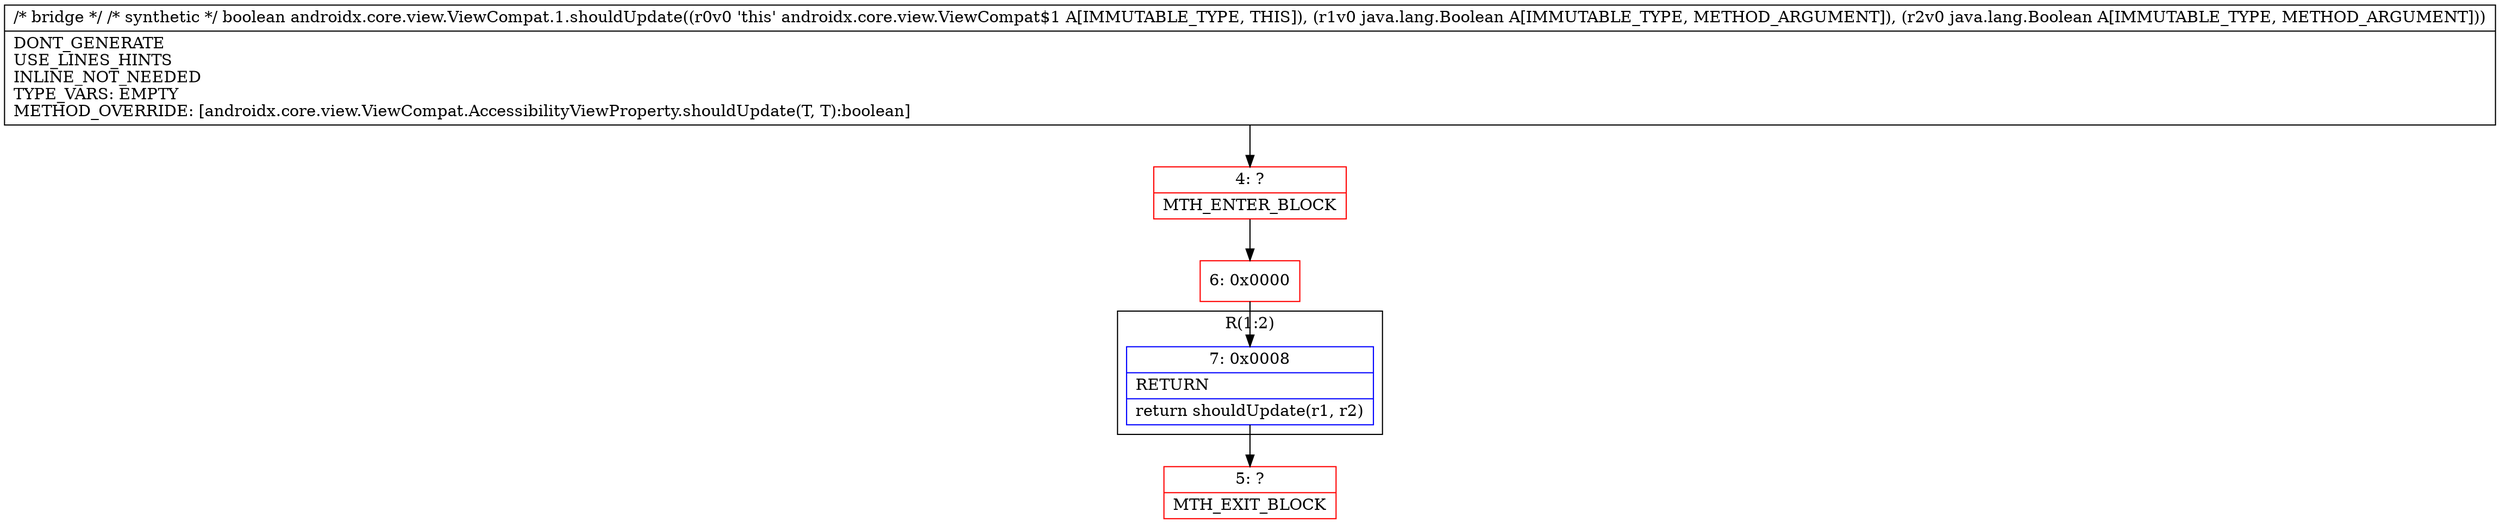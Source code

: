 digraph "CFG forandroidx.core.view.ViewCompat.1.shouldUpdate(Ljava\/lang\/Object;Ljava\/lang\/Object;)Z" {
subgraph cluster_Region_659179722 {
label = "R(1:2)";
node [shape=record,color=blue];
Node_7 [shape=record,label="{7\:\ 0x0008|RETURN\l|return shouldUpdate(r1, r2)\l}"];
}
Node_4 [shape=record,color=red,label="{4\:\ ?|MTH_ENTER_BLOCK\l}"];
Node_6 [shape=record,color=red,label="{6\:\ 0x0000}"];
Node_5 [shape=record,color=red,label="{5\:\ ?|MTH_EXIT_BLOCK\l}"];
MethodNode[shape=record,label="{\/* bridge *\/ \/* synthetic *\/ boolean androidx.core.view.ViewCompat.1.shouldUpdate((r0v0 'this' androidx.core.view.ViewCompat$1 A[IMMUTABLE_TYPE, THIS]), (r1v0 java.lang.Boolean A[IMMUTABLE_TYPE, METHOD_ARGUMENT]), (r2v0 java.lang.Boolean A[IMMUTABLE_TYPE, METHOD_ARGUMENT]))  | DONT_GENERATE\lUSE_LINES_HINTS\lINLINE_NOT_NEEDED\lTYPE_VARS: EMPTY\lMETHOD_OVERRIDE: [androidx.core.view.ViewCompat.AccessibilityViewProperty.shouldUpdate(T, T):boolean]\l}"];
MethodNode -> Node_4;Node_7 -> Node_5;
Node_4 -> Node_6;
Node_6 -> Node_7;
}

